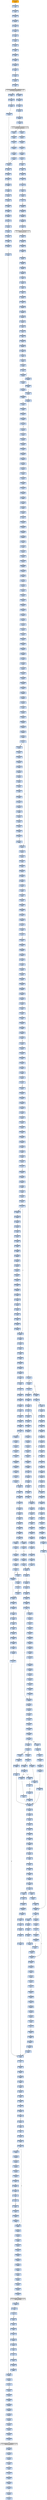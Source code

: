 strict digraph G {
	graph [bgcolor=transparent,
		name=G
	];
	node [color=lightsteelblue,
		fillcolor=lightsteelblue,
		shape=rectangle,
		style=filled
	];
	"0x00540af9"	[label="0x00540af9
addl"];
	"0x00540afe"	[label="0x00540afe
popl"];
	"0x00540af9" -> "0x00540afe"	[color="#000000"];
	"0x005407bb"	[label="0x005407bb
movb"];
	"0x005407bd"	[label="0x005407bd
incl"];
	"0x005407bb" -> "0x005407bd"	[color="#000000"];
	"0x00540f45"	[label="0x00540f45
jae"];
	"0x00540f47"	[label="0x00540f47
movl"];
	"0x00540f45" -> "0x00540f47"	[color="#000000",
		label=F];
	"0x005409a6"	[label="0x005409a6
popl"];
	"0x005409a7"	[label="0x005409a7
addl"];
	"0x005409a6" -> "0x005409a7"	[color="#000000"];
	"0x005408c4"	[label="0x005408c4
movl"];
	"0x005408c7"	[label="0x005408c7
addl"];
	"0x005408c4" -> "0x005408c7"	[color="#000000"];
	"0x00540e26"	[label="0x00540e26
cmpl"];
	"0x00540e29"	[label="0x00540e29
jb"];
	"0x00540e26" -> "0x00540e29"	[color="#000000"];
	"0x00540a9b"	[label="0x00540a9b
movb"];
	"0x00540aa2"	[label="0x00540aa2
popl"];
	"0x00540a9b" -> "0x00540aa2"	[color="#000000"];
	"0x005407ae"	[label="0x005407ae
cmpl"];
	"0x005407b1"	[label="0x005407b1
jb"];
	"0x005407ae" -> "0x005407b1"	[color="#000000"];
	"0x00540943"	[label="0x00540943
cmpl"];
	"0x00540949"	[label="0x00540949
je"];
	"0x00540943" -> "0x00540949"	[color="#000000"];
	"0x00540e80"	[label="0x00540e80
subl"];
	"0x00540e82"	[label="0x00540e82
andl"];
	"0x00540e80" -> "0x00540e82"	[color="#000000"];
	"0x00540974"	[label="0x00540974
movl"];
	"0x0054097a"	[label="0x0054097a
andl"];
	"0x00540974" -> "0x0054097a"	[color="#000000"];
	"0x005402f0"	[label="0x005402f0
popl"];
	"0x005402f1"	[label="0x005402f1
jne"];
	"0x005402f0" -> "0x005402f1"	[color="#000000"];
	"0x00540aa8"	[label="0x00540aa8
addl"];
	"0x00540aab"	[label="0x00540aab
shll"];
	"0x00540aa8" -> "0x00540aab"	[color="#000000"];
	"0x00540ee2"	[label="0x00540ee2
shrl"];
	"0x00540ee4"	[label="0x00540ee4
movl"];
	"0x00540ee2" -> "0x00540ee4"	[color="#000000"];
	GETMODULEHANDLEA_KERNEL32_DLL	[color=lightgrey,
		fillcolor=lightgrey,
		label="GETMODULEHANDLEA_KERNEL32_DLL
GETMODULEHANDLEA"];
	"0x00540287"	[label="0x00540287
testl"];
	GETMODULEHANDLEA_KERNEL32_DLL -> "0x00540287"	[color="#000000"];
	"0x00540042"	[label="0x00540042
movl"];
	GETMODULEHANDLEA_KERNEL32_DLL -> "0x00540042"	[color="#000000"];
	"0x00540f89"	[label="0x00540f89
ret"];
	"0x00540718"	[label="0x00540718
testb"];
	"0x00540f89" -> "0x00540718"	[color="#000000"];
	"0x005408fe"	[label="0x005408fe
movl"];
	"0x00540900"	[label="0x00540900
movl"];
	"0x005408fe" -> "0x00540900"	[color="#000000"];
	"0x005409f4"	[label="0x005409f4
movl"];
	"0x005409f9"	[label="0x005409f9
subl"];
	"0x005409f4" -> "0x005409f9"	[color="#000000"];
	"0x00540397"	[label="0x00540397
pushl"];
	"0x00540398"	[label="0x00540398
pushl"];
	"0x00540397" -> "0x00540398"	[color="#000000"];
	"0x00540f7e"	[label="0x00540f7e
movl"];
	"0x00540f80"	[label="0x00540f80
popl"];
	"0x00540f7e" -> "0x00540f80"	[color="#000000"];
	"0x00540a85"	[label="0x00540a85
pushl"];
	"0x00540a86"	[label="0x00540a86
pushl"];
	"0x00540a85" -> "0x00540a86"	[color="#000000"];
	"0x00540b6e"	[label="0x00540b6e
leal"];
	"0x00540b71"	[label="0x00540b71
pushl"];
	"0x00540b6e" -> "0x00540b71"	[color="#000000"];
	"0x00540172"	[label="0x00540172
repz"];
	"0x00540174"	[label="0x00540174
movl"];
	"0x00540172" -> "0x00540174"	[color="#000000"];
	"0x00540eab"	[label="0x00540eab
movb"];
	"0x00540ead"	[label="0x00540ead
incl"];
	"0x00540eab" -> "0x00540ead"	[color="#000000"];
	"0x00540ce3"	[label="0x00540ce3
repz"];
	"0x00540ce5"	[label="0x00540ce5
popl"];
	"0x00540ce3" -> "0x00540ce5"	[color="#000000"];
	"0x00540365"	[label="0x00540365
movl"];
	"0x00540367"	[label="0x00540367
addl"];
	"0x00540365" -> "0x00540367"	[color="#000000"];
	VIRTUALPROTECT_KERNEL32_DLL	[color=lightgrey,
		fillcolor=lightgrey,
		label="VIRTUALPROTECT_KERNEL32_DLL
VIRTUALPROTECT"];
	"0x005403ff"	[label="0x005403ff
popl"];
	VIRTUALPROTECT_KERNEL32_DLL -> "0x005403ff"	[color="#000000"];
	"0x00540ec4"	[label="0x00540ec4
orl"];
	"0x00540ec6"	[label="0x00540ec6
movl"];
	"0x00540ec4" -> "0x00540ec6"	[color="#000000"];
	"0x005400b2"	[label="0x005400b2
pushl"];
	"0x005400b7"	[label="0x005400b7
pushl"];
	"0x005400b2" -> "0x005400b7"	[color="#000000"];
	"0x00540384"	[label="0x00540384
jmp"];
	"0x00540271"	[label="0x00540271
movl"];
	"0x00540384" -> "0x00540271"	[color="#000000"];
	"0x00540855"	[label="0x00540855
movl"];
	"0x0054085c"	[label="0x0054085c
cmpl"];
	"0x00540855" -> "0x0054085c"	[color="#000000"];
	"0x00540a95"	[label="0x00540a95
pushl"];
	"0x00540a96"	[label="0x00540a96
call"];
	"0x00540a95" -> "0x00540a96"	[color="#000000"];
	"0x00540b24"	[label="0x00540b24
movl"];
	"0x00540b2a"	[label="0x00540b2a
movl"];
	"0x00540b24" -> "0x00540b2a"	[color="#000000"];
	"0x00540888"	[label="0x00540888
movl"];
	"0x0054088c"	[label="0x0054088c
xorl"];
	"0x00540888" -> "0x0054088c"	[color="#000000"];
	"0x005402c8"	[label="0x005402c8
je"];
	"0x00540373"	[label="0x00540373
movl"];
	"0x005402c8" -> "0x00540373"	[color="#000000",
		label=T];
	"0x00540375"	[label="0x00540375
movl"];
	"0x00540378"	[label="0x00540378
movl"];
	"0x00540375" -> "0x00540378"	[color="#000000"];
	"0x00540243"	[label="0x00540243
movl"];
	"0x00540249"	[label="0x00540249
movl"];
	"0x00540243" -> "0x00540249"	[color="#000000"];
	"0x005400fa"	[label="0x005400fa
pushl"];
	"0x005400fb"	[label="0x005400fb
pushl"];
	"0x005400fa" -> "0x005400fb"	[color="#000000"];
	"0x00540904"	[label="0x00540904
shll"];
	"0x00540907"	[label="0x00540907
movw"];
	"0x00540904" -> "0x00540907"	[color="#000000"];
	"0x0054008d"	[label="0x0054008d
movl"];
	"0x00540093"	[label="0x00540093
orl"];
	"0x0054008d" -> "0x00540093"	[color="#000000"];
	VIRTUALFREE_KERNEL32_DLL	[color=lightgrey,
		fillcolor=lightgrey,
		label="VIRTUALFREE_KERNEL32_DLL
VIRTUALFREE"];
	"0x005401a8"	[label="0x005401a8
movl"];
	VIRTUALFREE_KERNEL32_DLL -> "0x005401a8"	[color="#000000"];
	"0x00540b63"	[label="0x00540b63
subl"];
	"0x00540b69"	[label="0x00540b69
pushl"];
	"0x00540b63" -> "0x00540b69"	[color="#000000"];
	"0x0054082c"	[label="0x0054082c
addl"];
	"0x00540831"	[label="0x00540831
ret"];
	"0x0054082c" -> "0x00540831"	[color="#000000"];
	"0x00540f55"	[label="0x00540f55
jb"];
	"0x00540f57"	[label="0x00540f57
movl"];
	"0x00540f55" -> "0x00540f57"	[color="#000000",
		label=F];
	"0x005407d6"	[label="0x005407d6
movl"];
	"0x005407d9"	[label="0x005407d9
addl"];
	"0x005407d6" -> "0x005407d9"	[color="#000000"];
	"0x005407e7"	[label="0x005407e7
popl"];
	"0x005407e8"	[label="0x005407e8
movl"];
	"0x005407e7" -> "0x005407e8"	[color="#000000"];
	"0x00540a05"	[label="0x00540a05
cmpl"];
	"0x00540a07"	[label="0x00540a07
jae"];
	"0x00540a05" -> "0x00540a07"	[color="#000000"];
	"0x00540117"	[label="0x00540117
movl"];
	"0x0054011d"	[label="0x0054011d
xorl"];
	"0x00540117" -> "0x0054011d"	[color="#000000"];
	"0x00540163"	[label="0x00540163
addl"];
	"0x00540169"	[label="0x00540169
movl"];
	"0x00540163" -> "0x00540169"	[color="#000000"];
	"0x00540e55"	[label="0x00540e55
addl"];
	"0x00540e58"	[label="0x00540e58
orl"];
	"0x00540e55" -> "0x00540e58"	[color="#000000"];
	"0x0054010e"	[label="0x0054010e
pushl"];
	"0x0054010f"	[label="0x0054010f
pushl"];
	"0x0054010e" -> "0x0054010f"	[color="#000000"];
	"0x00540392"	[label="0x00540392
addl"];
	"0x00540394"	[label="0x00540394
pushl"];
	"0x00540392" -> "0x00540394"	[color="#000000"];
	"0x005408cf"	[label="0x005408cf
movl"];
	"0x005408d3"	[label="0x005408d3
jl"];
	"0x005408cf" -> "0x005408d3"	[color="#000000"];
	"0x0054002f"	[label="0x0054002f
jne"];
	"0x00540035"	[label="0x00540035
leal"];
	"0x0054002f" -> "0x00540035"	[color="#000000",
		label=F];
	"0x005400f7"	[label="0x005400f7
pushl"];
	"0x005400f7" -> "0x005400fa"	[color="#000000"];
	"0x00540289"	[label="0x00540289
jne"];
	"0x00540287" -> "0x00540289"	[color="#000000"];
	"0x005408e0"	[label="0x005408e0
movl"];
	"0x005408e6"	[label="0x005408e6
shrl"];
	"0x005408e0" -> "0x005408e6"	[color="#000000"];
	"0x005402aa"	[label="0x005402aa
testl"];
	"0x005402ac"	[label="0x005402ac
jne"];
	"0x005402aa" -> "0x005402ac"	[color="#000000"];
	"0x00540395"	[label="0x00540395
pushl"];
	"0x00540394" -> "0x00540395"	[color="#000000"];
	"0x00540b59"	[label="0x00540b59
stosb"];
	"0x00540b5a"	[label="0x00540b5a
call"];
	"0x00540b59" -> "0x00540b5a"	[color="#000000"];
	"0x005400fc"	[label="0x005400fc
call"];
	"0x005406c8"	[label="0x005406c8
movl"];
	"0x005400fc" -> "0x005406c8"	[color="#000000"];
	"0x00540970"	[label="0x00540970
testb"];
	"0x00540972"	[label="0x00540972
je"];
	"0x00540970" -> "0x00540972"	[color="#000000"];
	"0x0054001c"	[label="0x0054001c
subl"];
	"0x00540022"	[label="0x00540022
cmpl"];
	"0x0054001c" -> "0x00540022"	[color="#000000"];
	"0x005402b1"	[label="0x005402b1
addl"];
	"0x005402ac" -> "0x005402b1"	[color="#000000",
		label=T];
	"0x0054003c"	[label="0x0054003c
call"];
	"0x0054003c" -> GETMODULEHANDLEA_KERNEL32_DLL	[color="#000000"];
	"0x00540e5a"	[label="0x00540e5a
movl"];
	"0x00540e5c"	[label="0x00540e5c
cmpl"];
	"0x00540e5a" -> "0x00540e5c"	[color="#000000"];
	"0x00540a1b"	[label="0x00540a1b
jmp"];
	"0x00540a58"	[label="0x00540a58
movl"];
	"0x00540a1b" -> "0x00540a58"	[color="#000000"];
	"0x0054091e"	[label="0x0054091e
movl"];
	"0x00540922"	[label="0x00540922
movl"];
	"0x0054091e" -> "0x00540922"	[color="#000000"];
	"0x00540875"	[label="0x00540875
movl"];
	"0x00540877"	[label="0x00540877
jb"];
	"0x00540875" -> "0x00540877"	[color="#000000"];
	"0x00540e88"	[label="0x00540e88
shrl"];
	"0x00540e8a"	[label="0x00540e8a
leal"];
	"0x00540e88" -> "0x00540e8a"	[color="#000000"];
	"0x00540f22"	[label="0x00540f22
leal"];
	"0x00540f25"	[label="0x00540f25
movl"];
	"0x00540f22" -> "0x00540f25"	[color="#000000"];
	"0x00540a36"	[label="0x00540a36
jmp"];
	"0x00540a36" -> "0x00540a58"	[color="#000000"];
	"0x005406cc"	[label="0x005406cc
subl"];
	"0x005406c8" -> "0x005406cc"	[color="#000000"];
	"0x00540f37"	[label="0x00540f37
movl"];
	"0x00540f39"	[label="0x00540f39
movl"];
	"0x00540f37" -> "0x00540f39"	[color="#000000"];
	"0x00540f2b"	[label="0x00540f2b
movl"];
	"0x00540f25" -> "0x00540f2b"	[color="#000000"];
	"0x005402ee"	[label="0x005402ee
testl"];
	"0x005402ee" -> "0x005402f0"	[color="#000000"];
	"0x005407fb"	[label="0x005407fb
subl"];
	"0x005407fd"	[label="0x005407fd
andl"];
	"0x005407fb" -> "0x005407fd"	[color="#000000"];
	"0x005402b3"	[label="0x005402b3
addl"];
	"0x005402b1" -> "0x005402b3"	[color="#000000"];
	"0x00540af7"	[label="0x00540af7
popl"];
	"0x00540af8"	[label="0x00540af8
popl"];
	"0x00540af7" -> "0x00540af8"	[color="#000000"];
	"0x00540ab5"	[label="0x00540ab5
movl"];
	"0x00540ab9"	[label="0x00540ab9
leal"];
	"0x00540ab5" -> "0x00540ab9"	[color="#000000"];
	"0x005408a5"	[label="0x005408a5
movl"];
	"0x005408a9"	[label="0x005408a9
shll"];
	"0x005408a5" -> "0x005408a9"	[color="#000000"];
	"0x005408a1"	[label="0x005408a1
movl"];
	"0x005408a1" -> "0x005408a5"	[color="#000000"];
	"0x005407c2"	[label="0x005407c2
movl"];
	"0x005407c4"	[label="0x005407c4
movl"];
	"0x005407c2" -> "0x005407c4"	[color="#000000"];
	"0x00540915"	[label="0x00540915
andl"];
	"0x00540918"	[label="0x00540918
repz"];
	"0x00540915" -> "0x00540918"	[color="#000000"];
	"0x005409b5"	[label="0x005409b5
pushl"];
	"0x005409b6"	[label="0x005409b6
movl"];
	"0x005409b5" -> "0x005409b6"	[color="#000000"];
	"0x00540e90"	[label="0x00540e90
call"];
	"0x005409b0"	[label="0x005409b0
pushl"];
	"0x00540e90" -> "0x005409b0"	[color="#000000"];
	"0x0054087e"	[label="0x0054087e
movl"];
	"0x00540882"	[label="0x00540882
movl"];
	"0x0054087e" -> "0x00540882"	[color="#000000"];
	"0x0054090a"	[label="0x0054090a
shrl"];
	"0x00540907" -> "0x0054090a"	[color="#000000"];
	"0x005409e1"	[label="0x005409e1
movl"];
	"0x005409e4"	[label="0x005409e4
movl"];
	"0x005409e1" -> "0x005409e4"	[color="#000000"];
	"0x00540726"	[label="0x00540726
movl"];
	"0x00540729"	[label="0x00540729
addl"];
	"0x00540726" -> "0x00540729"	[color="#000000"];
	"0x00540189"	[label="0x00540189
call"];
	"0x00540189" -> VIRTUALFREE_KERNEL32_DLL	[color="#000000"];
	"0x00540b43"	[label="0x00540b43
movl"];
	"0x00540b49"	[label="0x00540b49
movl"];
	"0x00540b43" -> "0x00540b49"	[color="#000000"];
	"0x00540900" -> "0x00540904"	[color="#000000"];
	"0x00540176"	[label="0x00540176
andl"];
	"0x00540179"	[label="0x00540179
repz"];
	"0x00540176" -> "0x00540179"	[color="#000000"];
	"0x005407ce"	[label="0x005407ce
andl"];
	"0x005407d4"	[label="0x005407d4
orl"];
	"0x005407ce" -> "0x005407d4"	[color="#000000"];
	"0x00540e34"	[label="0x00540e34
jb"];
	"0x00540e67"	[label="0x00540e67
movl"];
	"0x00540e34" -> "0x00540e67"	[color="#000000",
		label=T];
	"0x00540e36"	[label="0x00540e36
movl"];
	"0x00540e34" -> "0x00540e36"	[color="#000000",
		label=F];
	"0x0054000d"	[label="0x0054000d
ret"];
	"0x00540008"	[label="0x00540008
jmp"];
	"0x0054000d" -> "0x00540008"	[color="#000000"];
	"0x00540929"	[label="0x00540929
incl"];
	"0x0054092a"	[label="0x0054092a
decl"];
	"0x00540929" -> "0x0054092a"	[color="#000000"];
	"0x005408f2"	[label="0x005408f2
addl"];
	"0x005408f4"	[label="0x005408f4
movb"];
	"0x005408f2" -> "0x005408f4"	[color="#000000"];
	"0x00540ce6"	[label="0x00540ce6
popl"];
	"0x00540ce5" -> "0x00540ce6"	[color="#000000"];
	"0x0054080f"	[label="0x0054080f
movl"];
	"0x00540813"	[label="0x00540813
movl"];
	"0x0054080f" -> "0x00540813"	[color="#000000"];
	"0x0054086d"	[label="0x0054086d
leal"];
	"0x00540871"	[label="0x00540871
incl"];
	"0x0054086d" -> "0x00540871"	[color="#000000"];
	"0x005400a7"	[label="0x005400a7
cmpl"];
	"0x005400aa"	[label="0x005400aa
je"];
	"0x005400a7" -> "0x005400aa"	[color="#000000"];
	"0x00540a47"	[label="0x00540a47
jae"];
	"0x00540a49"	[label="0x00540a49
movl"];
	"0x00540a47" -> "0x00540a49"	[color="#000000",
		label=F];
	"0x00540cd4"	[label="0x00540cd4
movl"];
	"0x00540cda"	[label="0x00540cda
leal"];
	"0x00540cd4" -> "0x00540cda"	[color="#000000"];
	"0x005402f1" -> "0x00540365"	[color="#000000",
		label=T];
	"0x005409b1"	[label="0x005409b1
pushl"];
	"0x005409b0" -> "0x005409b1"	[color="#000000"];
	"0x00540b6a"	[label="0x00540b6a
movl"];
	"0x00540b6c"	[label="0x00540b6c
pushl"];
	"0x00540b6a" -> "0x00540b6c"	[color="#000000"];
	"0x00540015"	[label="0x00540015
movl"];
	"0x0054001a"	[label="0x0054001a
addl"];
	"0x00540015" -> "0x0054001a"	[color="#000000"];
	"0x00540e20"	[label="0x00540e20
testb"];
	"0x00540e22"	[label="0x00540e22
movl"];
	"0x00540e20" -> "0x00540e22"	[color="#000000"];
	"0x00540251"	[label="0x00540251
je"];
	"0x00540264"	[label="0x00540264
movl"];
	"0x00540251" -> "0x00540264"	[color="#000000",
		label=T];
	"0x00540ec8"	[label="0x00540ec8
cmpl"];
	"0x00540ec6" -> "0x00540ec8"	[color="#000000"];
	"0x00540114"	[label="0x00540114
subl"];
	"0x00540114" -> "0x00540117"	[color="#000000"];
	"0x0054072f"	[label="0x0054072f
ret"];
	"0x00540101"	[label="0x00540101
movb"];
	"0x0054072f" -> "0x00540101"	[color="#000000"];
	"0x00540e2b"	[label="0x00540e2b
movl"];
	"0x00540e2e"	[label="0x00540e2e
leal"];
	"0x00540e2b" -> "0x00540e2e"	[color="#000000"];
	"0x00540aaf"	[label="0x00540aaf
incl"];
	"0x00540ab0"	[label="0x00540ab0
cmpl"];
	"0x00540aaf" -> "0x00540ab0"	[color="#000000"];
	"0x005409de"	[label="0x005409de
addl"];
	"0x005409de" -> "0x005409e1"	[color="#000000"];
	"0x00540eb8"	[label="0x00540eb8
movl"];
	"0x00540ebc"	[label="0x00540ebc
andl"];
	"0x00540eb8" -> "0x00540ebc"	[color="#000000"];
	"0x005407d4" -> "0x005407d6"	[color="#000000"];
	"0x00540a87"	[label="0x00540a87
movl"];
	"0x00540a86" -> "0x00540a87"	[color="#000000"];
	"0x0054024f"	[label="0x0054024f
orl"];
	"0x00540249" -> "0x0054024f"	[color="#000000"];
	"0x00540b02"	[label="0x00540b02
movl"];
	"0x00540b06"	[label="0x00540b06
movl"];
	"0x00540b02" -> "0x00540b06"	[color="#000000"];
	"0x00540b0c"	[label="0x00540b0c
pushl"];
	"0x00540b0d"	[label="0x00540b0d
movl"];
	"0x00540b0c" -> "0x00540b0d"	[color="#000000"];
	"0x0054026f"	[label="0x0054026f
addl"];
	"0x0054026f" -> "0x00540271"	[color="#000000"];
	"0x005407a4"	[label="0x005407a4
pushl"];
	"0x005407a5"	[label="0x005407a5
movl"];
	"0x005407a4" -> "0x005407a5"	[color="#000000"];
	"0x00540b1b"	[label="0x00540b1b
movl"];
	"0x00540b1e"	[label="0x00540b1e
movl"];
	"0x00540b1b" -> "0x00540b1e"	[color="#000000"];
	"0x00540966"	[label="0x00540966
movl"];
	"0x0054096d"	[label="0x0054096d
movb"];
	"0x00540966" -> "0x0054096d"	[color="#000000"];
	"0x005402c0"	[label="0x005402c0
addl"];
	"0x005402c6"	[label="0x005402c6
testl"];
	"0x005402c0" -> "0x005402c6"	[color="#000000"];
	"0x005409f1"	[label="0x005409f1
movl"];
	"0x005409f1" -> "0x005409f4"	[color="#000000"];
	"0x00540806"	[label="0x00540806
popl"];
	"0x00540807"	[label="0x00540807
movl"];
	"0x00540806" -> "0x00540807"	[color="#000000"];
	"0x0054003b"	[label="0x0054003b
pushl"];
	"0x0054003b" -> "0x0054003c"	[color="#000000"];
	"0x00540ece"	[label="0x00540ece
movl"];
	"0x00540ed1"	[label="0x00540ed1
jae"];
	"0x00540ece" -> "0x00540ed1"	[color="#000000"];
	"0x00540f6e"	[label="0x00540f6e
je"];
	"0x00540f70"	[label="0x00540f70
cmpl"];
	"0x00540f6e" -> "0x00540f70"	[color="#000000",
		label=F];
	"0x0054080c"	[label="0x0054080c
ret"];
	"0x00540b98"	[label="0x00540b98
movb"];
	"0x0054080c" -> "0x00540b98"	[color="#000000"];
	"0x005402b9"	[label="0x005402b9
movl"];
	"0x005402bb"	[label="0x005402bb
movl"];
	"0x005402b9" -> "0x005402bb"	[color="#000000"];
	"0x00540879"	[label="0x00540879
movl"];
	"0x00540877" -> "0x00540879"	[color="#000000",
		label=F];
	"0x00540af1"	[label="0x00540af1
movl"];
	"0x00540af1" -> "0x00540af7"	[color="#000000"];
	"0x0054039a"	[label="0x0054039a
pushl"];
	"0x0054039d"	[label="0x0054039d
pushl"];
	"0x0054039a" -> "0x0054039d"	[color="#000000"];
	"0x00540e7d"	[label="0x00540e7d
movl"];
	"0x00540e7d" -> "0x00540e80"	[color="#000000"];
	"0x00540f03"	[label="0x00540f03
testl"];
	"0x00540f05"	[label="0x00540f05
je"];
	"0x00540f03" -> "0x00540f05"	[color="#000000"];
	"0x00540a89"	[label="0x00540a89
xorl"];
	"0x00540a87" -> "0x00540a89"	[color="#000000"];
	"0x0054088e"	[label="0x0054088e
movl"];
	"0x00540892"	[label="0x00540892
movl"];
	"0x0054088e" -> "0x00540892"	[color="#000000"];
	"0x00540ac2"	[label="0x00540ac2
call"];
	"0x00540ac2" -> "0x0054080f"	[color="#000000"];
	"0x005409b3"	[label="0x005409b3
movl"];
	"0x005409b3" -> "0x005409b5"	[color="#000000"];
	"0x00540152"	[label="0x00540152
popl"];
	"0x00540153"	[label="0x00540153
popl"];
	"0x00540152" -> "0x00540153"	[color="#000000"];
	"0x00540eb5"	[label="0x00540eb5
movl"];
	"0x00540eb5" -> "0x00540eb8"	[color="#000000"];
	"0x00540b72"	[label="0x00540b72
pushl"];
	"0x00540b74"	[label="0x00540b74
movl"];
	"0x00540b72" -> "0x00540b74"	[color="#000000"];
	"0x00540cbb"	[label="0x00540cbb
cmpb"];
	"0x00540cc3"	[label="0x00540cc3
jne"];
	"0x00540cbb" -> "0x00540cc3"	[color="#000000"];
	"0x0054005f"	[label="0x0054005f
leal"];
	"0x00540062"	[label="0x00540062
jmp"];
	"0x0054005f" -> "0x00540062"	[color="#000000"];
	"0x00540e24"	[label="0x00540e24
je"];
	"0x00540e22" -> "0x00540e24"	[color="#000000"];
	"0x0054040d"	[label="0x0054040d
orl"];
	"0x0054040f"	[label="0x0054040f
movl"];
	"0x0054040d" -> "0x0054040f"	[color="#000000"];
	"0x005408e9"	[label="0x005408e9
movl"];
	"0x005408e6" -> "0x005408e9"	[color="#000000"];
	"0x005409c9"	[label="0x005409c9
movl"];
	"0x005409cc"	[label="0x005409cc
movl"];
	"0x005409c9" -> "0x005409cc"	[color="#000000"];
	"0x00540095"	[label="0x00540095
je"];
	"0x00540093" -> "0x00540095"	[color="#000000"];
	"0x00540048"	[label="0x00540048
movl"];
	"0x0054004a"	[label="0x0054004a
leal"];
	"0x00540048" -> "0x0054004a"	[color="#000000"];
	"0x00540f74"	[label="0x00540f74
jb"];
	"0x00540f7a"	[label="0x00540f7a
movl"];
	"0x00540f74" -> "0x00540f7a"	[color="#000000",
		label=F];
	"0x0054083f"	[label="0x0054083f
pushl"];
	"0x00540840"	[label="0x00540840
movl"];
	"0x0054083f" -> "0x00540840"	[color="#000000"];
	"0x00540ccb"	[label="0x00540ccb
jmp"];
	"0x00540ccb" -> "0x00540cd4"	[color="#000000"];
	"0x00540962"	[label="0x00540962
testl"];
	"0x00540964"	[label="0x00540964
jbe"];
	"0x00540962" -> "0x00540964"	[color="#000000"];
	"0x00540817"	[label="0x00540817
movl"];
	"0x0054081d"	[label="0x0054081d
movl"];
	"0x00540817" -> "0x0054081d"	[color="#000000"];
	"0x0054000e"	[label="0x0054000e
call"];
	"0x00540014"	[label="0x00540014
popl"];
	"0x0054000e" -> "0x00540014"	[color="#000000"];
	"0x00540b55"	[label="0x00540b55
repz"];
	"0x00540b57"	[label="0x00540b57
movl"];
	"0x00540b55" -> "0x00540b57"	[color="#000000"];
	"0x00540f86"	[label="0x00540f86
addl"];
	"0x00540f86" -> "0x00540f89"	[color="#000000"];
	"0x00540a11"	[label="0x00540a11
shrl"];
	"0x00540a14"	[label="0x00540a14
xorl"];
	"0x00540a11" -> "0x00540a14"	[color="#000000"];
	"0x0054024f" -> "0x00540251"	[color="#000000"];
	"0x00540174" -> "0x00540176"	[color="#000000"];
	"0x005401c0"	[label="0x005401c0
movl"];
	"0x005401c6"	[label="0x005401c6
subl"];
	"0x005401c0" -> "0x005401c6"	[color="#000000"];
	"0x00540a7d"	[label="0x00540a7d
popl"];
	"0x00540a7e"	[label="0x00540a7e
popl"];
	"0x00540a7d" -> "0x00540a7e"	[color="#000000"];
	"0x005407ad"	[label="0x005407ad
pushl"];
	"0x005407ad" -> "0x005407ae"	[color="#000000"];
	"0x00540bb6"	[label="0x00540bb6
jne"];
	"0x00540bc3"	[label="0x00540bc3
xorl"];
	"0x00540bb6" -> "0x00540bc3"	[color="#000000",
		label=T];
	"0x005400be"	[label="0x005400be
call"];
	VIRTUALALLOC_KERNEL32_DLL	[color=lightgrey,
		fillcolor=lightgrey,
		label="VIRTUALALLOC_KERNEL32_DLL
VIRTUALALLOC"];
	"0x005400be" -> VIRTUALALLOC_KERNEL32_DLL	[color="#000000"];
	"0x00540a82"	[label="0x00540a82
popl"];
	"0x00540a83"	[label="0x00540a83
ret"];
	"0x00540a82" -> "0x00540a83"	[color="#000000"];
	"0x00540e3f"	[label="0x00540e3f
movb"];
	"0x00540e41"	[label="0x00540e41
incl"];
	"0x00540e3f" -> "0x00540e41"	[color="#000000"];
	"0x00540a42"	[label="0x00540a42
jmp"];
	"0x00540a42" -> "0x00540a58"	[color="#000000"];
	"0x00540e5f"	[label="0x00540e5f
movl"];
	"0x00540e5c" -> "0x00540e5f"	[color="#000000"];
	"0x00540298"	[label="0x00540298
movl"];
	"0x005402a2"	[label="0x005402a2
movl"];
	"0x00540298" -> "0x005402a2"	[color="#000000"];
	"0x0054090f"	[label="0x0054090f
movl"];
	"0x00540911"	[label="0x00540911
movl"];
	"0x0054090f" -> "0x00540911"	[color="#000000"];
	"0x005407eb"	[label="0x005407eb
movl"];
	"0x005407e8" -> "0x005407eb"	[color="#000000"];
	"0x0054099f"	[label="0x0054099f
jb"];
	"0x005409a1"	[label="0x005409a1
popl"];
	"0x0054099f" -> "0x005409a1"	[color="#000000",
		label=F];
	"0x0054071a"	[label="0x0054071a
jne"];
	"0x0054071a" -> "0x00540726"	[color="#000000",
		label=T];
	"0x00540058"	[label="0x00540058
scasb"];
	"0x00540059"	[label="0x00540059
jne"];
	"0x00540058" -> "0x00540059"	[color="#000000"];
	"0x0054095a"	[label="0x0054095a
movl"];
	"0x00540960"	[label="0x00540960
xorl"];
	"0x0054095a" -> "0x00540960"	[color="#000000"];
	"0x00540ea8"	[label="0x00540ea8
shll"];
	"0x00540ea8" -> "0x00540eab"	[color="#000000"];
	"0x00540103"	[label="0x00540103
cmpb"];
	"0x00540106"	[label="0x00540106
jne"];
	"0x00540103" -> "0x00540106"	[color="#000000"];
	"0x00540269"	[label="0x00540269
movl"];
	"0x00540264" -> "0x00540269"	[color="#000000"];
	"0x00540029"	[label="0x00540029
movl"];
	"0x00540022" -> "0x00540029"	[color="#000000"];
	"0x00540cde"	[label="0x00540cde
movl"];
	"0x00540cde" -> "0x00540ce3"	[color="#000000"];
	"0x00540425"	[label="0x00540425
ret"];
	"0x00540b08"	[label="0x00540b08
movl"];
	"0x00540b06" -> "0x00540b08"	[color="#000000"];
	"0x00540926"	[label="0x00540926
addl"];
	"0x00540922" -> "0x00540926"	[color="#000000"];
	"0x0054092b"	[label="0x0054092b
addl"];
	"0x0054092e"	[label="0x0054092e
cmpl"];
	"0x0054092b" -> "0x0054092e"	[color="#000000"];
	"0x00540994"	[label="0x00540994
movl"];
	"0x00540996"	[label="0x00540996
movl"];
	"0x00540994" -> "0x00540996"	[color="#000000"];
	"0x00540d3c"	[label="0x00540d3c
movl"];
	"0x00540d3e"	[label="0x00540d3e
movl"];
	"0x00540d3c" -> "0x00540d3e"	[color="#000000"];
	"0x00540949" -> "0x0054095a"	[color="#000000",
		label=T];
	"0x0054016f"	[label="0x0054016f
sarl"];
	"0x0054016f" -> "0x00540172"	[color="#000000"];
	"0x00540e97"	[label="0x00540e97
leal"];
	"0x00540e9a"	[label="0x00540e9a
jmp"];
	"0x00540e97" -> "0x00540e9a"	[color="#000000"];
	"0x005409d0"	[label="0x005409d0
shll"];
	"0x005409d3"	[label="0x005409d3
andl"];
	"0x005409d0" -> "0x005409d3"	[color="#000000"];
	"0x00540f85"	[label="0x00540f85
popl"];
	"0x00540f85" -> "0x00540f86"	[color="#000000"];
	"0x00540804"	[label="0x00540804
addl"];
	"0x00540804" -> "0x00540806"	[color="#000000"];
	"0x00540a62"	[label="0x00540a62
movl"];
	"0x00540a65"	[label="0x00540a65
movl"];
	"0x00540a62" -> "0x00540a65"	[color="#000000"];
	"0x00540b32"	[label="0x00540b32
movl"];
	"0x00540b37"	[label="0x00540b37
movl"];
	"0x00540b32" -> "0x00540b37"	[color="#000000"];
	"0x00540aff"	[label="0x00540aff
ret"];
	"0x005406dc"	[label="0x005406dc
movl"];
	"0x00540aff" -> "0x005406dc"	[color="#000000"];
	"0x00540e4c"	[label="0x00540e4c
movl"];
	"0x00540e50"	[label="0x00540e50
andl"];
	"0x00540e4c" -> "0x00540e50"	[color="#000000"];
	"0x00540e42"	[label="0x00540e42
movb"];
	"0x00540e46"	[label="0x00540e46
movl"];
	"0x00540e42" -> "0x00540e46"	[color="#000000"];
	"0x0054097f"	[label="0x0054097f
movl"];
	"0x00540983"	[label="0x00540983
movl"];
	"0x0054097f" -> "0x00540983"	[color="#000000"];
	"0x00540ce8"	[label="0x00540ce8
movb"];
	"0x00540cea"	[label="0x00540cea
popl"];
	"0x00540ce8" -> "0x00540cea"	[color="#000000"];
	"0x005409a4"	[label="0x005409a4
movb"];
	"0x005409a4" -> "0x005409a6"	[color="#000000"];
	"0x00540ef7"	[label="0x00540ef7
cmpl"];
	"0x00540efa"	[label="0x00540efa
jae"];
	"0x00540ef7" -> "0x00540efa"	[color="#000000"];
	"0x005409b8"	[label="0x005409b8
cmpl"];
	"0x005409b6" -> "0x005409b8"	[color="#000000"];
	"0x00540e8a" -> "0x00540e90"	[color="#000000"];
	"0x00540a16"	[label="0x00540a16
movb"];
	"0x00540a14" -> "0x00540a16"	[color="#000000"];
	"0x00540aa3"	[label="0x00540aa3
movl"];
	"0x00540aa3" -> "0x00540aa8"	[color="#000000"];
	"0x00540f16"	[label="0x00540f16
movl"];
	"0x00540efa" -> "0x00540f16"	[color="#000000",
		label=T];
	"0x00540efc"	[label="0x00540efc
movl"];
	"0x00540efa" -> "0x00540efc"	[color="#000000",
		label=F];
	"0x00540845"	[label="0x00540845
movl"];
	"0x00540840" -> "0x00540845"	[color="#000000"];
	"0x00540f49"	[label="0x00540f49
subl"];
	"0x00540f47" -> "0x00540f49"	[color="#000000"];
	"0x00540e9c"	[label="0x00540e9c
cmpl"];
	"0x00540ea0"	[label="0x00540ea0
jb"];
	"0x00540e9c" -> "0x00540ea0"	[color="#000000"];
	"0x00540e39"	[label="0x00540e39
movl"];
	"0x00540e3c"	[label="0x00540e3c
shll"];
	"0x00540e39" -> "0x00540e3c"	[color="#000000"];
	"0x00540f14"	[label="0x00540f14
jmp"];
	"0x00540f31"	[label="0x00540f31
movl"];
	"0x00540f14" -> "0x00540f31"	[color="#000000"];
	"0x00540a6c"	[label="0x00540a6c
subl"];
	"0x00540a6e"	[label="0x00540a6e
popl"];
	"0x00540a6c" -> "0x00540a6e"	[color="#000000"];
	"0x00540e74"	[label="0x00540e74
addl"];
	"0x00540e76"	[label="0x00540e76
shrl"];
	"0x00540e74" -> "0x00540e76"	[color="#000000"];
	"0x00540151"	[label="0x00540151
popl"];
	"0x00540151" -> "0x00540152"	[color="#000000"];
	"0x00540a27"	[label="0x00540a27
addl"];
	"0x00540a2a"	[label="0x00540a2a
jmp"];
	"0x00540a27" -> "0x00540a2a"	[color="#000000"];
	"0x00540823"	[label="0x00540823
leal"];
	"0x00540826"	[label="0x00540826
movl"];
	"0x00540823" -> "0x00540826"	[color="#000000"];
	"0x00540ee9"	[label="0x00540ee9
movl"];
	"0x00540ee4" -> "0x00540ee9"	[color="#000000"];
	"0x0054083a"	[label="0x0054083a
pushl"];
	"0x0054083b"	[label="0x0054083b
pushl"];
	"0x0054083a" -> "0x0054083b"	[color="#000000"];
	"0x00540aad"	[label="0x00540aad
addl"];
	"0x00540aab" -> "0x00540aad"	[color="#000000"];
	"0x00540ea5"	[label="0x00540ea5
movl"];
	"0x00540ea5" -> "0x00540ea8"	[color="#000000"];
	"0x00540d3b"	[label="0x00540d3b
incl"];
	"0x00540d3b" -> "0x00540d3c"	[color="#000000"];
	"0x00540b30"	[label="0x00540b30
xorl"];
	"0x00540b2a" -> "0x00540b30"	[color="#000000"];
	"0x00540a38"	[label="0x00540a38
cmpl"];
	"0x00540a3b"	[label="0x00540a3b
jae"];
	"0x00540a38" -> "0x00540a3b"	[color="#000000"];
	"0x00540a19"	[label="0x00540a19
movl"];
	"0x00540a16" -> "0x00540a19"	[color="#000000"];
	"0x0054090d"	[label="0x0054090d
repz"];
	"0x0054090a" -> "0x0054090d"	[color="#000000"];
	"0x005409a3"	[label="0x005409a3
popl"];
	"0x005409a3" -> "0x005409a4"	[color="#000000"];
	"0x00540ea2"	[label="0x00540ea2
movl"];
	"0x00540ea0" -> "0x00540ea2"	[color="#000000",
		label=F];
	"0x00540ed3"	[label="0x00540ed3
movl"];
	"0x00540ea0" -> "0x00540ed3"	[color="#000000",
		label=T];
	"0x005408eb"	[label="0x005408eb
andl"];
	"0x005408e9" -> "0x005408eb"	[color="#000000"];
	"0x00540a5a"	[label="0x00540a5a
movl"];
	"0x00540a58" -> "0x00540a5a"	[color="#000000"];
	"0x005409db"	[label="0x005409db
movl"];
	"0x005409db" -> "0x005409de"	[color="#000000"];
	"0x00540afe" -> "0x00540aff"	[color="#000000"];
	"0x005402be"	[label="0x005402be
addl"];
	"0x005402bb" -> "0x005402be"	[color="#000000"];
	"0x00540a6a"	[label="0x00540a6a
subl"];
	"0x00540a6a" -> "0x00540a6c"	[color="#000000"];
	"0x005407ee"	[label="0x005407ee
movl"];
	"0x005407eb" -> "0x005407ee"	[color="#000000"];
	"0x00540a77"	[label="0x00540a77
movl"];
	"0x00540a77" -> "0x00540a7d"	[color="#000000"];
	"0x0054084d"	[label="0x0054084d
leal"];
	"0x00540851"	[label="0x00540851
xorl"];
	"0x0054084d" -> "0x00540851"	[color="#000000"];
	"0x005402be" -> "0x005402c0"	[color="#000000"];
	"0x0054000b"	[label="0x0054000b
incl"];
	"0x0054000c"	[label="0x0054000c
pushl"];
	"0x0054000b" -> "0x0054000c"	[color="#000000"];
	"0x00540853"	[label="0x00540853
repz"];
	"0x00540851" -> "0x00540853"	[color="#000000"];
	"0x00540111"	[label="0x00540111
pushl"];
	"0x00540112"	[label="0x00540112
movl"];
	"0x00540111" -> "0x00540112"	[color="#000000"];
	"0x00540415"	[label="0x00540415
popa"];
	"0x0054040f" -> "0x00540415"	[color="#000000"];
	"0x00540972" -> "0x00540974"	[color="#000000",
		label=F];
	"0x00540972" -> "0x00540996"	[color="#000000",
		label=T];
	"0x00540a19" -> "0x00540a1b"	[color="#000000"];
	"0x005408f8"	[label="0x005408f8
movb"];
	"0x005408fa"	[label="0x005408fa
movl"];
	"0x005408f8" -> "0x005408fa"	[color="#000000"];
	"0x00540802"	[label="0x00540802
shrl"];
	"0x005407fd" -> "0x00540802"	[color="#000000"];
	"0x00540112" -> "0x00540114"	[color="#000000"];
	"0x00540108"	[label="0x00540108
incb"];
	"0x00540108" -> "0x0054010e"	[color="#000000"];
	"0x00540b69" -> "0x00540b6a"	[color="#000000"];
	"0x00540cf2"	[label="0x00540cf2
call"];
	"0x00540a96" -> "0x00540cf2"	[color="#000000"];
	"0x00540ee0"	[label="0x00540ee0
addl"];
	"0x00540ee0" -> "0x00540ee2"	[color="#000000"];
	"0x00540cf9"	[label="0x00540cf9
subl"];
	"0x00540cff"	[label="0x00540cff
ret"];
	"0x00540cf9" -> "0x00540cff"	[color="#000000"];
	"0x0054083c"	[label="0x0054083c
pushl"];
	"0x0054083b" -> "0x0054083c"	[color="#000000"];
	"0x0054099c"	[label="0x0054099c
incl"];
	"0x00540996" -> "0x0054099c"	[color="#000000"];
	"0x00540b08" -> "0x00540b0c"	[color="#000000"];
	"0x00540106" -> "0x00540108"	[color="#000000",
		label=F];
	"0x00540155"	[label="0x00540155
jmp"];
	"0x00540106" -> "0x00540155"	[color="#000000",
		label=T];
	"0x00540e65"	[label="0x00540e65
jae"];
	"0x00540e65" -> "0x00540e67"	[color="#000000",
		label=F];
	"0x005408f6"	[label="0x005408f6
movl"];
	"0x005408f4" -> "0x005408f6"	[color="#000000"];
	"0x00540ce7"	[label="0x00540ce7
popl"];
	"0x00540ce7" -> "0x00540ce8"	[color="#000000"];
	"0x00540f5d"	[label="0x00540f5d
movl"];
	"0x00540f61"	[label="0x00540f61
movl"];
	"0x00540f5d" -> "0x00540f61"	[color="#000000"];
	"0x00540292"	[label="0x00540292
movl"];
	"0x00540292" -> "0x00540298"	[color="#000000"];
	"0x00540ba0"	[label="0x00540ba0
jb"];
	"0x00540ba2"	[label="0x00540ba2
leal"];
	"0x00540ba0" -> "0x00540ba2"	[color="#000000",
		label=F];
	"0x005406ea"	[label="0x005406ea
pushl"];
	"0x005406eb"	[label="0x005406eb
pushl"];
	"0x005406ea" -> "0x005406eb"	[color="#000000"];
	"0x0054037e"	[label="0x0054037e
movl"];
	"0x0054037e" -> "0x00540384"	[color="#000000"];
	"0x005409d9"	[label="0x005409d9
orl"];
	"0x005409d9" -> "0x005409db"	[color="#000000"];
	"0x0054088c" -> "0x0054088e"	[color="#000000"];
	"0x005409cc" -> "0x005409d0"	[color="#000000"];
	"0x00540b76"	[label="0x00540b76
call"];
	"0x00540b76" -> "0x005407a4"	[color="#000000"];
	"0x005400bc"	[label="0x005400bc
pushl"];
	"0x005400bc" -> "0x005400be"	[color="#000000"];
	"0x0054085e"	[label="0x0054085e
movl"];
	"0x0054085c" -> "0x0054085e"	[color="#000000"];
	"0x00540d42"	[label="0x00540d42
jmp"];
	"0x00540d3e" -> "0x00540d42"	[color="#000000"];
	"0x00540abc"	[label="0x00540abc
pushl"];
	"0x00540abd"	[label="0x00540abd
pushl"];
	"0x00540abc" -> "0x00540abd"	[color="#000000"];
	"0x0054091a"	[label="0x0054091a
movl"];
	"0x0054091a" -> "0x0054091e"	[color="#000000"];
	"0x005409e9"	[label="0x005409e9
cmpl"];
	"0x005409ec"	[label="0x005409ec
jae"];
	"0x005409e9" -> "0x005409ec"	[color="#000000"];
	"0x005407e5"	[label="0x005407e5
jae"];
	"0x005407e5" -> "0x005407e7"	[color="#000000",
		label=F];
	"0x00540e31"	[label="0x00540e31
cmpl"];
	"0x00540e2e" -> "0x00540e31"	[color="#000000"];
	"0x005408fa" -> "0x005408fe"	[color="#000000"];
	"0x0054017b"	[label="0x0054017b
popl"];
	"0x00540179" -> "0x0054017b"	[color="#000000"];
	"0x00540f31" -> "0x00540f37"	[color="#000000"];
	"0x00540ca3"	[label="0x00540ca3
testb"];
	"0x00540ca5"	[label="0x00540ca5
jne"];
	"0x00540ca3" -> "0x00540ca5"	[color="#000000"];
	"0x00540986"	[label="0x00540986
xorl"];
	"0x00540983" -> "0x00540986"	[color="#000000"];
	"0x005409ee"	[label="0x005409ee
movl"];
	"0x005409ec" -> "0x005409ee"	[color="#000000",
		label=F];
	"0x00540420"	[label="0x00540420
pushl"];
	"0x00540420" -> "0x00540425"	[color="#000000"];
	"0x00540993"	[label="0x00540993
incl"];
	"0x00540993" -> "0x00540994"	[color="#000000"];
	"0x005407db"	[label="0x005407db
movl"];
	"0x005407de"	[label="0x005407de
movl"];
	"0x005407db" -> "0x005407de"	[color="#000000"];
	"0x00540b6d"	[label="0x00540b6d
pushl"];
	"0x00540b6c" -> "0x00540b6d"	[color="#000000"];
	"0x0054084b"	[label="0x0054084b
xorl"];
	"0x00540845" -> "0x0054084b"	[color="#000000"];
	"0x00540e41" -> "0x00540e42"	[color="#000000"];
	"0x00540b74" -> "0x00540b76"	[color="#000000"];
	"0x005408b7"	[label="0x005408b7
ja"];
	"0x005408bd"	[label="0x005408bd
movl"];
	"0x005408b7" -> "0x005408bd"	[color="#000000",
		label=F];
	"0x00540a0f"	[label="0x00540a0f
movl"];
	"0x00540a0f" -> "0x00540a11"	[color="#000000"];
	"0x00540a00"	[label="0x00540a00
andl"];
	"0x00540a00" -> "0x00540a05"	[color="#000000"];
	"0x0054092a" -> "0x0054092b"	[color="#000000"];
	"0x00540aad" -> "0x00540aaf"	[color="#000000"];
	"0x0054080a"	[label="0x0054080a
popl"];
	"0x00540807" -> "0x0054080a"	[color="#000000"];
	"0x00540866"	[label="0x00540866
movb"];
	"0x00540869"	[label="0x00540869
movl"];
	"0x00540866" -> "0x00540869"	[color="#000000"];
	"0x00540960" -> "0x00540962"	[color="#000000"];
	"0x005408c1"	[label="0x005408c1
movl"];
	"0x005408bd" -> "0x005408c1"	[color="#000000"];
	"0x005406d7"	[label="0x005406d7
call"];
	"0x00540a84"	[label="0x00540a84
pushl"];
	"0x005406d7" -> "0x00540a84"	[color="#000000"];
	"0x00540002"	[label="0x00540002
call"];
	"0x0054000a"	[label="0x0054000a
popl"];
	"0x00540002" -> "0x0054000a"	[color="#000000"];
	"0x0054090d" -> "0x0054090f"	[color="#000000"];
	"0x00540008" -> "0x0054000e"	[color="#000000"];
	"0x00540b4f"	[label="0x00540b4f
movl"];
	"0x00540b49" -> "0x00540b4f"	[color="#000000"];
	"0x00540029" -> "0x0054002f"	[color="#000000"];
	"0x00540cb2"	[label="0x00540cb2
movb"];
	"0x00540ca5" -> "0x00540cb2"	[color="#000000",
		label=T];
	"0x00540110"	[label="0x00540110
pushl"];
	"0x0054010f" -> "0x00540110"	[color="#000000"];
	"0x00540bc5"	[label="0x00540bc5
movl"];
	"0x00540bc7"	[label="0x00540bc7
call"];
	"0x00540bc5" -> "0x00540bc7"	[color="#000000"];
	"0x0054004d"	[label="0x0054004d
pushl"];
	"0x0054004a" -> "0x0054004d"	[color="#000000"];
	"0x005407a7"	[label="0x005407a7
pushl"];
	"0x005407a5" -> "0x005407a7"	[color="#000000"];
	"0x00540274"	[label="0x00540274
testl"];
	"0x00540271" -> "0x00540274"	[color="#000000"];
	"0x00540926" -> "0x00540929"	[color="#000000"];
	"0x0054084b" -> "0x0054084d"	[color="#000000"];
	"0x00540161"	[label="0x00540161
movl"];
	"0x00540161" -> "0x00540163"	[color="#000000"];
	"0x005409c2"	[label="0x005409c2
incl"];
	"0x005409c3"	[label="0x005409c3
movb"];
	"0x005409c2" -> "0x005409c3"	[color="#000000"];
	"0x00540f1c"	[label="0x00540f1c
movl"];
	"0x00540f16" -> "0x00540f1c"	[color="#000000"];
	"0x00540bc7" -> "0x005409b0"	[color="#000000"];
	"0x00540ccd"	[label="0x00540ccd
movb"];
	"0x00540ccd" -> "0x00540cd4"	[color="#000000"];
	"0x00540872"	[label="0x00540872
incl"];
	"0x00540871" -> "0x00540872"	[color="#000000"];
	"0x00540f43"	[label="0x00540f43
movl"];
	"0x00540f43" -> "0x00540f45"	[color="#000000"];
	"0x005408c9"	[label="0x005408c9
cmpl"];
	"0x005408cc"	[label="0x005408cc
movl"];
	"0x005408c9" -> "0x005408cc"	[color="#000000"];
	"0x005401ae"	[label="0x005401ae
orl"];
	"0x005401a8" -> "0x005401ae"	[color="#000000"];
	"0x00540e82" -> "0x00540e88"	[color="#000000"];
	"0x00540a1d"	[label="0x00540a1d
cmpl"];
	"0x00540a07" -> "0x00540a1d"	[color="#000000",
		label=T];
	"0x00540a09"	[label="0x00540a09
movl"];
	"0x00540a07" -> "0x00540a09"	[color="#000000",
		label=F];
	"0x00540400"	[label="0x00540400
movl"];
	"0x00540405"	[label="0x00540405
pushl"];
	"0x00540400" -> "0x00540405"	[color="#000000"];
	"0x00540f81"	[label="0x00540f81
popl"];
	"0x00540f82"	[label="0x00540f82
popl"];
	"0x00540f81" -> "0x00540f82"	[color="#000000"];
	"0x00540e58" -> "0x00540e5a"	[color="#000000"];
	"0x005408f6" -> "0x005408f8"	[color="#000000"];
	"0x00540baf"	[label="0x00540baf
call"];
	"0x00540834"	[label="0x00540834
subl"];
	"0x00540baf" -> "0x00540834"	[color="#000000"];
	"0x005401c8"	[label="0x005401c8
je"];
	"0x005401c8" -> "0x00540243"	[color="#000000",
		label=T];
	"0x005406f0"	[label="0x005406f0
call"];
	"0x005406f0" -> "0x00540b02"	[color="#000000"];
	"0x005407f6"	[label="0x005407f6
movl"];
	"0x005407f6" -> "0x005407fb"	[color="#000000"];
	"0x00540ed1" -> "0x00540ed3"	[color="#000000",
		label=F];
	"0x00540834" -> "0x0054083a"	[color="#000000"];
	"0x00540a5f"	[label="0x00540a5f
movl"];
	"0x00540a5f" -> "0x00540a62"	[color="#000000"];
	"0x00540ba8"	[label="0x00540ba8
leal"];
	"0x00540bac"	[label="0x00540bac
pushl"];
	"0x00540ba8" -> "0x00540bac"	[color="#000000"];
	"0x00540a8d"	[label="0x00540a8d
leal"];
	"0x00540a93"	[label="0x00540a93
movl"];
	"0x00540a8d" -> "0x00540a93"	[color="#000000"];
	"0x00540911" -> "0x00540915"	[color="#000000"];
	"0x00540a6f"	[label="0x00540a6f
shrl"];
	"0x00540a6e" -> "0x00540a6f"	[color="#000000"];
	"0x00540d36"	[label="0x00540d36
movb"];
	"0x00540d38"	[label="0x00540d38
movl"];
	"0x00540d36" -> "0x00540d38"	[color="#000000"];
	"0x00540f3d"	[label="0x00540f3d
incl"];
	"0x00540f39" -> "0x00540f3d"	[color="#000000"];
	"0x005408cc" -> "0x005408cf"	[color="#000000"];
	"0x00540169" -> "0x0054016f"	[color="#000000"];
	"0x00540154"	[label="0x00540154
popl"];
	"0x00540153" -> "0x00540154"	[color="#000000"];
	"0x00540b9c"	[label="0x00540b9c
incl"];
	"0x00540b9d"	[label="0x00540b9d
cmpl"];
	"0x00540b9c" -> "0x00540b9d"	[color="#000000"];
	"0x005409b2"	[label="0x005409b2
pushl"];
	"0x005409b2" -> "0x005409b3"	[color="#000000"];
	"0x005401c6" -> "0x005401c8"	[color="#000000"];
	"0x0054017c"	[label="0x0054017c
pushl"];
	"0x0054017b" -> "0x0054017c"	[color="#000000"];
	"0x005402a8"	[label="0x005402a8
movl"];
	"0x005402a8" -> "0x005402aa"	[color="#000000"];
	"0x00540b0f"	[label="0x00540b0f
leal"];
	"0x00540b0d" -> "0x00540b0f"	[color="#000000"];
	"0x005402a2" -> "0x005402a8"	[color="#000000"];
	"0x00540406"	[label="0x00540406
addl"];
	"0x0054040c"	[label="0x0054040c
popl"];
	"0x00540406" -> "0x0054040c"	[color="#000000"];
	"0x00540e6a"	[label="0x00540e6a
movl"];
	"0x00540e67" -> "0x00540e6a"	[color="#000000"];
	"0x005409e6"	[label="0x005409e6
movl"];
	"0x005409e4" -> "0x005409e6"	[color="#000000"];
	"0x005408ab"	[label="0x005408ab
addl"];
	"0x005408ad"	[label="0x005408ad
cmpl"];
	"0x005408ab" -> "0x005408ad"	[color="#000000"];
	"0x005407c7"	[label="0x005407c7
movl"];
	"0x005407cb"	[label="0x005407cb
shll"];
	"0x005407c7" -> "0x005407cb"	[color="#000000"];
	"0x005407e0"	[label="0x005407e0
movl"];
	"0x005407e3"	[label="0x005407e3
cmpl"];
	"0x005407e0" -> "0x005407e3"	[color="#000000"];
	"0x00540ed9"	[label="0x00540ed9
movl"];
	"0x00540ede"	[label="0x00540ede
subl"];
	"0x00540ed9" -> "0x00540ede"	[color="#000000"];
	"0x00540a8b"	[label="0x00540a8b
xorl"];
	"0x00540a8b" -> "0x00540a8d"	[color="#000000"];
	"0x00540056"	[label="0x00540056
movb"];
	"0x00540056" -> "0x00540058"	[color="#000000"];
	"0x005408f0"	[label="0x005408f0
subl"];
	"0x005408f0" -> "0x005408f2"	[color="#000000"];
	"0x00540918" -> "0x0054091a"	[color="#000000"];
	"0x00540a31"	[label="0x00540a31
movl"];
	"0x00540a31" -> "0x00540a36"	[color="#000000"];
	"0x00540d3a"	[label="0x00540d3a
incl"];
	"0x00540d38" -> "0x00540d3a"	[color="#000000"];
	"0x005400e9"	[label="0x005400e9
movl"];
	"0x005400eb"	[label="0x005400eb
addl"];
	"0x005400e9" -> "0x005400eb"	[color="#000000"];
	"0x005408b3"	[label="0x005408b3
movl"];
	"0x005408b3" -> "0x005408b7"	[color="#000000"];
	"0x00540862"	[label="0x00540862
jbe"];
	"0x00540864"	[label="0x00540864
xorl"];
	"0x00540862" -> "0x00540864"	[color="#000000",
		label=F];
	"0x0054005d"	[label="0x0054005d
jne"];
	"0x0054005d" -> "0x0054005f"	[color="#000000",
		label=F];
	"0x0054089a"	[label="0x0054089a
movl"];
	"0x00540892" -> "0x0054089a"	[color="#000000"];
	"0x00540bb4"	[label="0x00540bb4
testb"];
	"0x00540bb4" -> "0x00540bb6"	[color="#000000"];
	"0x00540f63"	[label="0x00540f63
jmp"];
	"0x00540f63" -> "0x00540f70"	[color="#000000"];
	"0x00540f1c" -> "0x00540f22"	[color="#000000"];
	"0x00540416"	[label="0x00540416
jne"];
	"0x00540415" -> "0x00540416"	[color="#000000"];
	"0x0054004e"	[label="0x0054004e
pushl"];
	"0x0054004d" -> "0x0054004e"	[color="#000000"];
	"0x00540b30" -> "0x00540b32"	[color="#000000"];
	"0x005402c6" -> "0x005402c8"	[color="#000000"];
	"0x005409fd"	[label="0x005409fd
movl"];
	"0x005409fd" -> "0x00540a00"	[color="#000000"];
	"0x005400f1"	[label="0x005400f1
pushl"];
	"0x005400eb" -> "0x005400f1"	[color="#000000"];
	"0x00540cc9"	[label="0x00540cc9
jb"];
	"0x00540cc9" -> "0x00540ccb"	[color="#000000",
		label=F];
	"0x005409a2"	[label="0x005409a2
popl"];
	"0x005409a1" -> "0x005409a2"	[color="#000000"];
	"0x00540bad"	[label="0x00540bad
movl"];
	"0x00540bac" -> "0x00540bad"	[color="#000000"];
	"0x00540b3d"	[label="0x00540b3d
movl"];
	"0x00540b3d" -> "0x00540b43"	[color="#000000"];
	"0x00540d3a" -> "0x00540d3b"	[color="#000000"];
	"0x00540055"	[label="0x00540055
stosl"];
	"0x00540055" -> "0x00540056"	[color="#000000"];
	"0x00540ec1"	[label="0x00540ec1
addl"];
	"0x00540ec1" -> "0x00540ec4"	[color="#000000"];
	"0x00540f07"	[label="0x00540f07
movl"];
	"0x00540f0d"	[label="0x00540f0d
movl"];
	"0x00540f07" -> "0x00540f0d"	[color="#000000"];
	"0x00540a7f"	[label="0x00540a7f
movl"];
	"0x00540a7f" -> "0x00540a82"	[color="#000000"];
	"0x0054040c" -> "0x0054040d"	[color="#000000"];
	"0x005407b1" -> "0x005407e8"	[color="#000000",
		label=T];
	"0x005407b3"	[label="0x005407b3
pushl"];
	"0x005407b1" -> "0x005407b3"	[color="#000000",
		label=F];
	"0x00540a22"	[label="0x00540a22
cmpl"];
	"0x00540a25"	[label="0x00540a25
sbbl"];
	"0x00540a22" -> "0x00540a25"	[color="#000000"];
	"0x00540eec"	[label="0x00540eec
subl"];
	"0x00540ee9" -> "0x00540eec"	[color="#000000"];
	"0x005407d9" -> "0x005407db"	[color="#000000"];
	"0x00540f83"	[label="0x00540f83
movb"];
	"0x00540f82" -> "0x00540f83"	[color="#000000"];
	"0x00540cda" -> "0x00540cde"	[color="#000000"];
	"0x00540062" -> "0x0054008d"	[color="#000000"];
	"0x00540802" -> "0x00540804"	[color="#000000"];
	"0x005407be"	[label="0x005407be
movb"];
	"0x005407bd" -> "0x005407be"	[color="#000000"];
	"0x005400b0"	[label="0x005400b0
pushl"];
	"0x005400aa" -> "0x005400b0"	[color="#000000",
		label=F];
	"0x00540aa2" -> "0x00540aa3"	[color="#000000"];
	"0x005409c0"	[label="0x005409c0
movb"];
	"0x005409c0" -> "0x005409c2"	[color="#000000"];
	"0x0054038f"	[label="0x0054038f
movl"];
	"0x0054038f" -> "0x00540392"	[color="#000000"];
	"0x00540a25" -> "0x00540a27"	[color="#000000"];
	"0x005407a8"	[label="0x005407a8
movl"];
	"0x005407a8" -> "0x005407ad"	[color="#000000"];
	"0x00540a71"	[label="0x00540a71
movl"];
	"0x00540a75"	[label="0x00540a75
addl"];
	"0x00540a71" -> "0x00540a75"	[color="#000000"];
	"0x005409e6" -> "0x005409e9"	[color="#000000"];
	"0x00540276"	[label="0x00540276
je"];
	"0x00540389"	[label="0x00540389
movl"];
	"0x00540276" -> "0x00540389"	[color="#000000",
		label=T];
	"0x00540f53"	[label="0x00540f53
cmpl"];
	"0x00540f53" -> "0x00540f55"	[color="#000000"];
	"0x00540729" -> "0x0054072f"	[color="#000000"];
	"0x00540b5a" -> "0x00540b63"	[color="#000000"];
	"0x00540e29" -> "0x00540e2b"	[color="#000000",
		label=F];
	"0x00540e29" -> "0x00540e9c"	[color="#000000",
		label=T];
	"0x00540396"	[label="0x00540396
pushl"];
	"0x00540396" -> "0x00540397"	[color="#000000"];
	"0x005408d5"	[label="0x005408d5
movl"];
	"0x005408d8"	[label="0x005408d8
movl"];
	"0x005408d5" -> "0x005408d8"	[color="#000000"];
	"0x0054083d"	[label="0x0054083d
movl"];
	"0x0054083d" -> "0x0054083f"	[color="#000000"];
	"0x00540f3e"	[label="0x00540f3e
leal"];
	"0x00540f41"	[label="0x00540f41
cmpl"];
	"0x00540f3e" -> "0x00540f41"	[color="#000000"];
	"0x00540f0d" -> "0x00540f14"	[color="#000000"];
	"0x005402b3" -> "0x005402b9"	[color="#000000"];
	"0x00540718" -> "0x0054071a"	[color="#000000"];
	"0x00540e62"	[label="0x00540e62
movl"];
	"0x00540e5f" -> "0x00540e62"	[color="#000000"];
	"0x00540398" -> "0x0054039a"	[color="#000000"];
	"0x005409fb"	[label="0x005409fb
shrl"];
	"0x005409f9" -> "0x005409fb"	[color="#000000"];
	"0x00540813" -> "0x00540817"	[color="#000000"];
	"0x0054001a" -> "0x0054001c"	[color="#000000"];
	"0x0054098b"	[label="0x0054098b
movl"];
	"0x0054098f"	[label="0x0054098f
leal"];
	"0x0054098b" -> "0x0054098f"	[color="#000000"];
	"0x005409a2" -> "0x005409a3"	[color="#000000"];
	"0x00540183"	[label="0x00540183
pushl"];
	"0x00540183" -> "0x00540189"	[color="#000000"];
	"0x00540e9a" -> "0x00540ef7"	[color="#000000"];
	"0x00540e6d"	[label="0x00540e6d
movl"];
	"0x00540e6a" -> "0x00540e6d"	[color="#000000"];
	"0x00540b71" -> "0x00540b72"	[color="#000000"];
	"0x005408d3" -> "0x00540922"	[color="#000000",
		label=T];
	"0x005408d3" -> "0x005408d5"	[color="#000000",
		label=F];
	"0x005409c7"	[label="0x005409c7
movl"];
	"0x005409c7" -> "0x005409c9"	[color="#000000"];
	"0x0054083c" -> "0x0054083d"	[color="#000000"];
	"0x005401b0"	[label="0x005401b0
je"];
	"0x005401ae" -> "0x005401b0"	[color="#000000"];
	"0x00540a93" -> "0x00540a95"	[color="#000000"];
	"0x00540873"	[label="0x00540873
cmpl"];
	"0x00540872" -> "0x00540873"	[color="#000000"];
	"0x005400a1"	[label="0x005400a1
leal"];
	"0x005400a1" -> "0x005400a7"	[color="#000000"];
	"0x005408c1" -> "0x005408c4"	[color="#000000"];
	"0x00540873" -> "0x00540875"	[color="#000000"];
	"0x00540a5d"	[label="0x00540a5d
addl"];
	"0x00540a5d" -> "0x00540a5f"	[color="#000000"];
	"0x00540f3d" -> "0x00540f3e"	[color="#000000"];
	"0x00540826" -> "0x0054082c"	[color="#000000"];
	"0x00540a5a" -> "0x00540a5d"	[color="#000000"];
	"0x00540935"	[label="0x00540935
movl"];
	"0x00540939"	[label="0x00540939
movl"];
	"0x00540935" -> "0x00540939"	[color="#000000"];
	"0x00540110" -> "0x00540111"	[color="#000000"];
	"0x00540f5b"	[label="0x00540f5b
addl"];
	"0x00540f57" -> "0x00540f5b"	[color="#000000"];
	"0x00540eae"	[label="0x00540eae
movb"];
	"0x00540ead" -> "0x00540eae"	[color="#000000"];
	"0x00540b98" -> "0x00540b9c"	[color="#000000"];
	"0x00540cf8"	[label="0x00540cf8
popl"];
	"0x00540cf8" -> "0x00540cf9"	[color="#000000"];
	"0x00540853" -> "0x00540855"	[color="#000000"];
	"0x005407be" -> "0x005407c2"	[color="#000000"];
	"0x00540416" -> "0x00540420"	[color="#000000",
		label=T];
	"0x005407f2"	[label="0x005407f2
subl"];
	"0x005407f4"	[label="0x005407f4
shrl"];
	"0x005407f2" -> "0x005407f4"	[color="#000000"];
	"0x00540ecb"	[label="0x00540ecb
movl"];
	"0x00540ecb" -> "0x00540ece"	[color="#000000"];
	"0x005400f1" -> "0x005400f7"	[color="#000000"];
	"0x0054036e"	[label="0x0054036e
jmp"];
	"0x00540367" -> "0x0054036e"	[color="#000000"];
	"0x00540d34"	[label="0x00540d34
movl"];
	"0x00540d34" -> "0x00540d36"	[color="#000000"];
	"0x00540b57" -> "0x00540b59"	[color="#000000"];
	"0x0054004f"	[label="0x0054004f
call"];
	"0x0054004e" -> "0x0054004f"	[color="#000000"];
	"0x00540b12"	[label="0x00540b12
movl"];
	"0x00540b0f" -> "0x00540b12"	[color="#000000"];
	"0x00540e1f"	[label="0x00540e1f
popl"];
	"0x00540e1f" -> "0x00540e20"	[color="#000000"];
	"0x00540ef3"	[label="0x00540ef3
shrl"];
	"0x00540ef5"	[label="0x00540ef5
addl"];
	"0x00540ef3" -> "0x00540ef5"	[color="#000000"];
	"0x00540e72"	[label="0x00540e72
subl"];
	"0x00540e6d" -> "0x00540e72"	[color="#000000"];
	"0x00540ede" -> "0x00540ee0"	[color="#000000"];
	"0x00540a7e" -> "0x00540a7f"	[color="#000000"];
	"0x00540035" -> "0x0054003b"	[color="#000000"];
	"0x00540cb9"	[label="0x00540cb9
xorl"];
	"0x00540cb9" -> "0x00540cbb"	[color="#000000"];
	"0x005400e8"	[label="0x005400e8
pushl"];
	"0x005400e8" -> "0x005400e9"	[color="#000000"];
	"0x00540eb2"	[label="0x00540eb2
movl"];
	"0x00540eae" -> "0x00540eb2"	[color="#000000"];
	"0x00540eee"	[label="0x00540eee
andl"];
	"0x00540eec" -> "0x00540eee"	[color="#000000"];
	"0x00540269" -> "0x0054026f"	[color="#000000"];
	"0x00540042" -> "0x00540048"	[color="#000000"];
	"0x00540a20"	[label="0x00540a20
jae"];
	"0x00540a20" -> "0x00540a22"	[color="#000000",
		label=F];
	"0x00540a2c"	[label="0x00540a2c
cmpl"];
	"0x00540a20" -> "0x00540a2c"	[color="#000000",
		label=T];
	"0x00540a4e"	[label="0x00540a4e
jmp"];
	"0x00540a4e" -> "0x00540a58"	[color="#000000"];
	"0x00540274" -> "0x00540276"	[color="#000000"];
	"0x005407ee" -> "0x005407f2"	[color="#000000"];
	"0x0054005b"	[label="0x0054005b
cmpb"];
	"0x0054005b" -> "0x0054005d"	[color="#000000"];
	"0x005407e3" -> "0x005407e5"	[color="#000000"];
	"0x00540b14"	[label="0x00540b14
movl"];
	"0x00540b12" -> "0x00540b14"	[color="#000000"];
	"0x005406ec"	[label="0x005406ec
leal"];
	"0x005406ec" -> "0x005406f0"	[color="#000000"];
	"0x00540bc3" -> "0x00540bc5"	[color="#000000"];
	"0x00540b6d" -> "0x00540b6e"	[color="#000000"];
	"0x00540e18"	[label="0x00540e18
movb"];
	"0x00540e18" -> "0x00540e1f"	[color="#000000"];
	"0x00540a1d" -> "0x00540a20"	[color="#000000"];
	"0x005400fb" -> "0x005400fc"	[color="#000000"];
	"0x00540b9d" -> "0x00540ba0"	[color="#000000"];
	"0x00540b1e" -> "0x00540b24"	[color="#000000"];
	"0x00540e78"	[label="0x00540e78
movl"];
	"0x00540e78" -> "0x00540e7d"	[color="#000000"];
	"0x0054011f"	[label="0x0054011f
orl"];
	"0x00540121"	[label="0x00540121
je"];
	"0x0054011f" -> "0x00540121"	[color="#000000"];
	"0x00540a2f"	[label="0x00540a2f
jae"];
	"0x00540a2f" -> "0x00540a38"	[color="#000000",
		label=T];
	"0x00540a2f" -> "0x00540a31"	[color="#000000",
		label=F];
	"0x00540cc6"	[label="0x00540cc6
cmpl"];
	"0x00540cc6" -> "0x00540cc9"	[color="#000000"];
	"0x00540ceb"	[label="0x00540ceb
addl"];
	"0x00540cf1"	[label="0x00540cf1
ret"];
	"0x00540ceb" -> "0x00540cf1"	[color="#000000"];
	"0x00540a09" -> "0x00540a0f"	[color="#000000"];
	"0x00540931"	[label="0x00540931
movl"];
	"0x00540931" -> "0x00540935"	[color="#000000"];
	"0x00540869" -> "0x0054086d"	[color="#000000"];
	"0x00540d2d"	[label="0x00540d2d
cmpl"];
	"0x00540d32"	[label="0x00540d32
jae"];
	"0x00540d2d" -> "0x00540d32"	[color="#000000"];
	"0x005409ad"	[label="0x005409ad
ret"];
	"0x005409ad" -> "0x00540ca3"	[color="#000000"];
	"0x005409ad" -> "0x00540bb4"	[color="#000000"];
	"0x00540ea2" -> "0x00540ea5"	[color="#000000"];
	"0x005407b9"	[label="0x005407b9
movl"];
	"0x005407b9" -> "0x005407bb"	[color="#000000"];
	"0x005408a9" -> "0x005408ab"	[color="#000000"];
	"0x00540373" -> "0x00540375"	[color="#000000"];
	"0x0054000c" -> "0x0054000d"	[color="#000000"];
	"0x00540e95"	[label="0x00540e95
addl"];
	"0x00540e95" -> "0x00540e97"	[color="#000000"];
	"0x00540ab3"	[label="0x00540ab3
jb"];
	"0x00540ab0" -> "0x00540ab3"	[color="#000000"];
	"0x00540a83" -> "0x00540d2d"	[color="#000000"];
	"0x00540a83" -> "0x00540e95"	[color="#000000"];
	"0x005407cb" -> "0x005407ce"	[color="#000000"];
	"0x0054097a" -> "0x0054097f"	[color="#000000"];
	"0x00540f4e"	[label="0x00540f4e
movb"];
	"0x00540f51"	[label="0x00540f51
movl"];
	"0x00540f4e" -> "0x00540f51"	[color="#000000"];
	"0x005400b7" -> "0x005400bc"	[color="#000000"];
	"0x00540181"	[label="0x00540181
pushl"];
	"0x00540181" -> "0x00540183"	[color="#000000"];
	"0x0054015f"	[label="0x0054015f
movl"];
	"0x0054015f" -> "0x00540161"	[color="#000000"];
	"0x00540f83" -> "0x00540f85"	[color="#000000"];
	"0x005400b0" -> "0x005400b2"	[color="#000000"];
	"0x0054037b"	[label="0x0054037b
addl"];
	"0x00540378" -> "0x0054037b"	[color="#000000"];
	"0x0054085e" -> "0x00540862"	[color="#000000"];
	"0x0054036e" -> "0x005402a2"	[color="#000000"];
	"0x005408c7" -> "0x005408c9"	[color="#000000"];
	"0x00540059" -> "0x0054005b"	[color="#000000",
		label=F];
	"0x00540ebc" -> "0x00540ec1"	[color="#000000"];
	"0x00540e50" -> "0x00540e55"	[color="#000000"];
	"0x005409ee" -> "0x005409f1"	[color="#000000"];
	"0x00540b37" -> "0x00540b3d"	[color="#000000"];
	"0x00540e3c" -> "0x00540e3f"	[color="#000000"];
	"0x00540405" -> "0x00540406"	[color="#000000"];
	"0x00540d42" -> "0x00540f70"	[color="#000000"];
	"0x00540ed6"	[label="0x00540ed6
movl"];
	"0x00540ed6" -> "0x00540ed9"	[color="#000000"];
	"0x00540ba2" -> "0x00540ba8"	[color="#000000"];
	"0x005406e3"	[label="0x005406e3
movl"];
	"0x005406e3" -> "0x005406ea"	[color="#000000"];
	"0x00540a44"	[label="0x00540a44
cmpl"];
	"0x00540a44" -> "0x00540a47"	[color="#000000"];
	"0x00540e76" -> "0x00540e78"	[color="#000000"];
	"0x0054081d" -> "0x00540823"	[color="#000000"];
	"0x0054037b" -> "0x0054037e"	[color="#000000"];
	"0x00540e49"	[label="0x00540e49
movl"];
	"0x00540e49" -> "0x00540e4c"	[color="#000000"];
	"0x00540d32" -> "0x00540d34"	[color="#000000",
		label=F];
	"0x005407f4" -> "0x005407f6"	[color="#000000"];
	"0x00540efc" -> "0x00540f03"	[color="#000000"];
	"0x00540cc5"	[label="0x00540cc5
incl"];
	"0x00540cc5" -> "0x00540cc6"	[color="#000000"];
	"0x005409bc"	[label="0x005409bc
jb"];
	"0x005409b8" -> "0x005409bc"	[color="#000000"];
	"0x00540988"	[label="0x00540988
movb"];
	"0x00540988" -> "0x0054098b"	[color="#000000"];
	"0x005409c3" -> "0x005409c7"	[color="#000000"];
	"0x0054093d"	[label="0x0054093d
jge"];
	"0x00540939" -> "0x0054093d"	[color="#000000"];
	"0x0054080b"	[label="0x0054080b
popl"];
	"0x0054080a" -> "0x0054080b"	[color="#000000"];
	"0x00540a75" -> "0x00540a77"	[color="#000000"];
	"0x00540cff" -> "0x00540a9b"	[color="#000000"];
	"0x00540cff" -> "0x00540e18"	[color="#000000"];
	"0x00540f41" -> "0x00540f43"	[color="#000000"];
	"0x00540abd" -> "0x00540ac2"	[color="#000000"];
	"0x00540289" -> "0x00540292"	[color="#000000",
		label=T];
	"0x00540864" -> "0x00540866"	[color="#000000"];
	"0x00540154" -> "0x00540155"	[color="#000000"];
	"0x00540a3b" -> "0x00540a44"	[color="#000000",
		label=T];
	"0x00540a3d"	[label="0x00540a3d
movl"];
	"0x00540a3b" -> "0x00540a3d"	[color="#000000",
		label=F];
	"0x00540885"	[label="0x00540885
movl"];
	"0x00540885" -> "0x00540888"	[color="#000000"];
	"0x00540ab3" -> "0x00540ab5"	[color="#000000",
		label=F];
	"0x0054039e"	[label="0x0054039e
call"];
	"0x0054039e" -> VIRTUALPROTECT_KERNEL32_DLL	[color="#000000"];
	"0x00540f4c"	[label="0x00540f4c
movb"];
	"0x00540f4c" -> "0x00540f4e"	[color="#000000"];
	"0x005409bc" -> "0x005409ee"	[color="#000000",
		label=T];
	"0x005409be"	[label="0x005409be
movl"];
	"0x005409bc" -> "0x005409be"	[color="#000000",
		label=F];
	"0x00540155" -> "0x0054015f"	[color="#000000"];
	"0x005403ff" -> "0x00540400"	[color="#000000"];
	"0x00540395" -> "0x00540396"	[color="#000000"];
	"0x00540e62" -> "0x00540e65"	[color="#000000"];
	"0x0054093d" -> "0x00540943"	[color="#000000",
		label=F];
	"0x005400e2"	[label="0x005400e2
movl"];
	"0x005400e2" -> "0x005400e8"	[color="#000000"];
	"0x0054092e" -> "0x00540931"	[color="#000000"];
	"0x005406dc" -> "0x005406e3"	[color="#000000"];
	"0x00540a49" -> "0x00540a4e"	[color="#000000"];
	"0x00540cb2" -> "0x00540cb9"	[color="#000000"];
	"0x005401ba"	[label="0x005401ba
movl"];
	"0x005401b0" -> "0x005401ba"	[color="#000000",
		label=T];
	"0x00540cc3" -> "0x00540ccd"	[color="#000000",
		label=T];
	"0x00540cc3" -> "0x00540cc5"	[color="#000000",
		label=F];
	"0x00540389" -> "0x0054038f"	[color="#000000"];
	"0x00540eb2" -> "0x00540eb5"	[color="#000000"];
	"0x00540f6c"	[label="0x00540f6c
testb"];
	"0x00540cf1" -> "0x00540f6c"	[color="#000000"];
	"0x00540f6c" -> "0x00540f6e"	[color="#000000"];
	"0x00540b14" -> "0x00540b1b"	[color="#000000"];
	"0x005408eb" -> "0x005408f0"	[color="#000000"];
	"0x005407de" -> "0x005407e0"	[color="#000000"];
	"0x0054099d"	[label="0x0054099d
cmpl"];
	"0x0054099d" -> "0x0054099f"	[color="#000000"];
	"0x00540986" -> "0x00540988"	[color="#000000"];
	"0x00540e46" -> "0x00540e49"	[color="#000000"];
	"0x00540001"	[color=lightgrey,
		fillcolor=orange,
		label="0x00540001
pusha"];
	"0x00540001" -> "0x00540002"	[color="#000000"];
	"0x00540f7a" -> "0x00540f7e"	[color="#000000"];
	"0x00540e36" -> "0x00540e39"	[color="#000000"];
	"0x00540a2c" -> "0x00540a2f"	[color="#000000"];
	"0x00540f4b"	[label="0x00540f4b
incl"];
	"0x00540f4b" -> "0x00540f4c"	[color="#000000"];
	"0x0054089e"	[label="0x0054089e
leal"];
	"0x0054089e" -> "0x005408a1"	[color="#000000"];
	"0x0054098f" -> "0x00540993"	[color="#000000"];
	"0x005409be" -> "0x005409c0"	[color="#000000"];
	"0x0054011d" -> "0x0054011f"	[color="#000000"];
	"0x00540a3d" -> "0x00540a42"	[color="#000000"];
	"0x00540014" -> "0x00540015"	[color="#000000"];
	"0x00540f80" -> "0x00540f81"	[color="#000000"];
	"0x005409a7" -> "0x005409ad"	[color="#000000"];
	"0x005407b4"	[label="0x005407b4
movl"];
	"0x005407b4" -> "0x005407b9"	[color="#000000"];
	"0x005409fb" -> "0x005409fd"	[color="#000000"];
	"0x005408ad" -> "0x005408b3"	[color="#000000"];
	GETPROCADDRESS_KERNEL32_DLL	[color=lightgrey,
		fillcolor=lightgrey,
		label="GETPROCADDRESS_KERNEL32_DLL
GETPROCADDRESS"];
	"0x0054004f" -> GETPROCADDRESS_KERNEL32_DLL	[color="#000000"];
	"0x00540cea" -> "0x00540ceb"	[color="#000000"];
	"0x00540ec8" -> "0x00540ecb"	[color="#000000"];
	"0x00540af8" -> "0x00540af9"	[color="#000000"];
	GETPROCADDRESS_KERNEL32_DLL -> "0x005402ee"	[color="#000000"];
	GETPROCADDRESS_KERNEL32_DLL -> "0x00540055"	[color="#000000"];
	"0x0054089a" -> "0x0054089e"	[color="#000000"];
	"0x00540f61" -> "0x00540f63"	[color="#000000"];
	"0x00540f49" -> "0x00540f4b"	[color="#000000"];
	"0x00540ce6" -> "0x00540ce7"	[color="#000000"];
	"0x005406eb" -> "0x005406ec"	[color="#000000"];
	"0x0054080b" -> "0x0054080c"	[color="#000000"];
	VIRTUALALLOC_KERNEL32_DLL -> "0x005400e2"	[color="#000000"];
	"0x00540e24" -> "0x00540e26"	[color="#000000",
		label=F];
	"0x00540e24" -> "0x00540e9c"	[color="#000000",
		label=T];
	"0x005406d6"	[label="0x005406d6
pushl"];
	"0x005406d6" -> "0x005406d7"	[color="#000000"];
	"0x00540964" -> "0x00540966"	[color="#000000",
		label=F];
	"0x00540eee" -> "0x00540ef3"	[color="#000000"];
	"0x00540095" -> "0x005400a1"	[color="#000000",
		label=T];
	"0x0054096d" -> "0x00540970"	[color="#000000"];
	"0x00540f5b" -> "0x00540f5d"	[color="#000000"];
	"0x005408dc"	[label="0x005408dc
movl"];
	"0x005408d8" -> "0x005408dc"	[color="#000000"];
	"0x005401ba" -> "0x005401c0"	[color="#000000"];
	"0x0054099c" -> "0x0054099d"	[color="#000000"];
	"0x00540f51" -> "0x00540f53"	[color="#000000"];
	"0x00540bad" -> "0x00540baf"	[color="#000000"];
	"0x00540a65" -> "0x00540a6a"	[color="#000000"];
	"0x00540101" -> "0x00540103"	[color="#000000"];
	"0x00540ef5" -> "0x00540ef7"	[color="#000000"];
	"0x00540b4f" -> "0x00540b55"	[color="#000000"];
	"0x005406d2"	[label="0x005406d2
leal"];
	"0x005406cc" -> "0x005406d2"	[color="#000000"];
	"0x00540f70" -> "0x00540f74"	[color="#000000"];
	"0x0054017c" -> "0x00540181"	[color="#000000"];
	"0x00540ed3" -> "0x00540ed6"	[color="#000000"];
	"0x005406d2" -> "0x005406d6"	[color="#000000"];
	"0x00540ab9" -> "0x00540abc"	[color="#000000"];
	"0x00540e72" -> "0x00540e74"	[color="#000000"];
	"0x005407a7" -> "0x005407a8"	[color="#000000"];
	"0x00540f05" -> "0x00540f37"	[color="#000000",
		label=T];
	"0x00540f05" -> "0x00540f07"	[color="#000000",
		label=F];
	"0x00540e31" -> "0x00540e34"	[color="#000000"];
	"0x00540f2b" -> "0x00540f31"	[color="#000000"];
	"0x0054039d" -> "0x0054039e"	[color="#000000"];
	"0x005409d3" -> "0x005409d9"	[color="#000000"];
	"0x00540a89" -> "0x00540a8b"	[color="#000000"];
	"0x00540a2a" -> "0x00540a58"	[color="#000000"];
	"0x00540a6f" -> "0x00540a71"	[color="#000000"];
	"0x005407b3" -> "0x005407b4"	[color="#000000"];
	"0x00540831" -> "0x00540af1"	[color="#000000"];
	"0x00540cf2" -> "0x00540cf8"	[color="#000000"];
	"0x00540a84" -> "0x00540a85"	[color="#000000"];
	"0x005408dc" -> "0x005408e0"	[color="#000000"];
	"0x00540879" -> "0x0054087e"	[color="#000000"];
	"0x0054000a" -> "0x0054000b"	[color="#000000"];
	"0x00540121" -> "0x00540151"	[color="#000000",
		label=T];
	"0x005407c4" -> "0x005407c7"	[color="#000000"];
	"0x00540882" -> "0x00540885"	[color="#000000"];
	"0x005409b1" -> "0x005409b2"	[color="#000000"];
}

